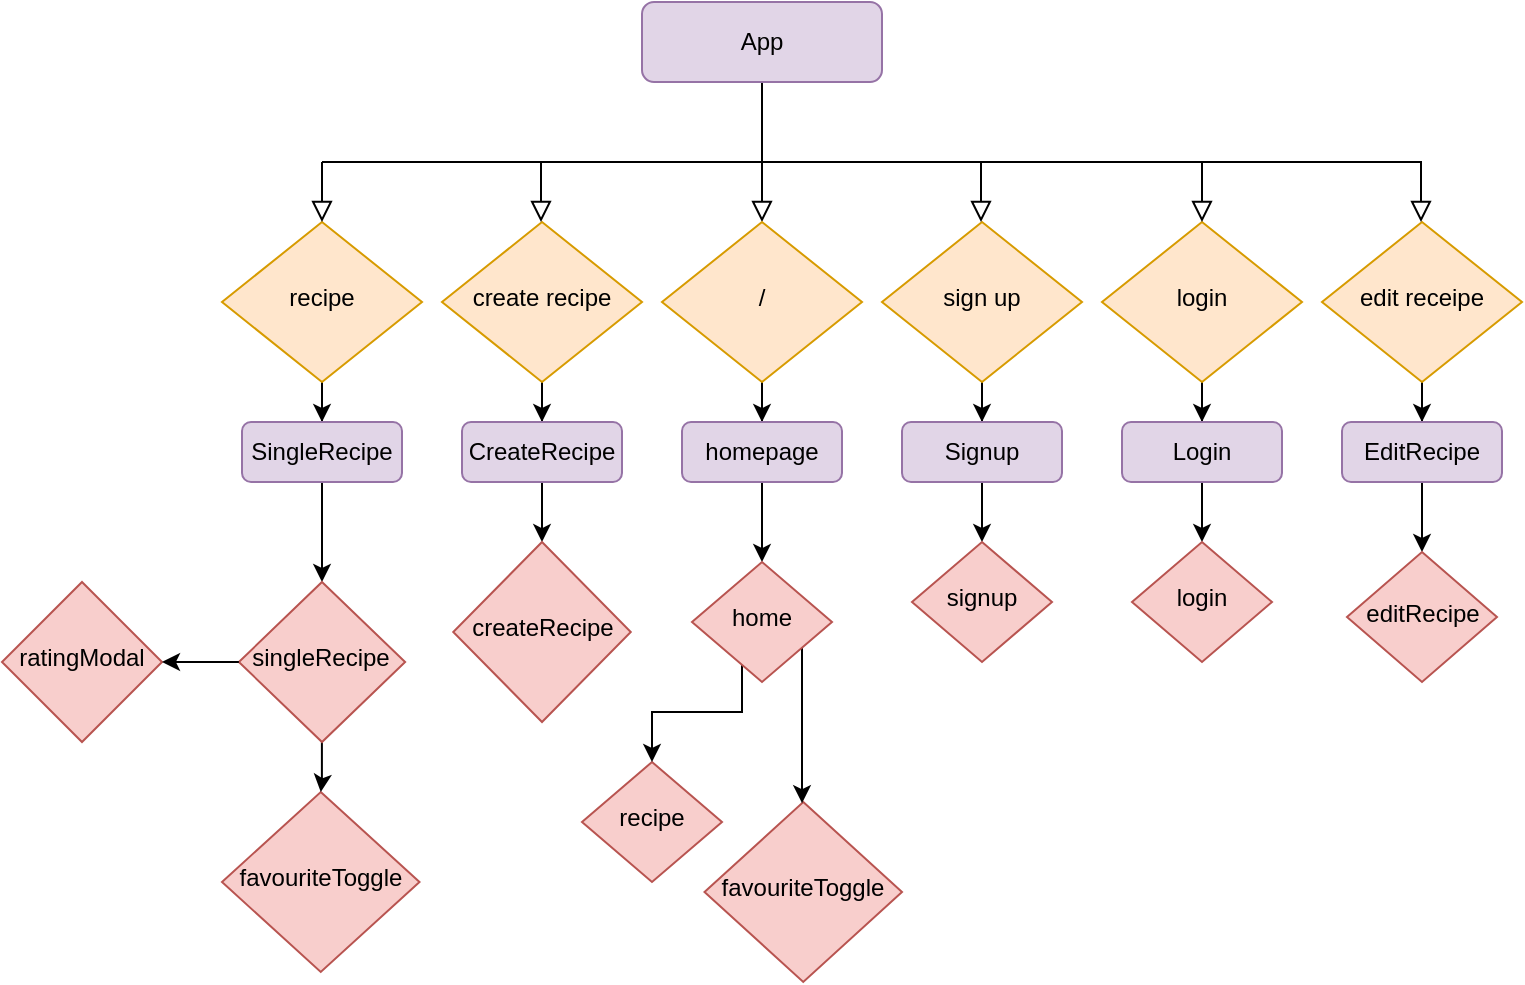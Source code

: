 <mxfile version="20.4.0" type="github">
  <diagram id="C5RBs43oDa-KdzZeNtuy" name="Page-1">
    <mxGraphModel dx="1845" dy="688" grid="1" gridSize="10" guides="1" tooltips="1" connect="1" arrows="1" fold="1" page="1" pageScale="1" pageWidth="827" pageHeight="1169" math="0" shadow="0">
      <root>
        <mxCell id="WIyWlLk6GJQsqaUBKTNV-0" />
        <mxCell id="WIyWlLk6GJQsqaUBKTNV-1" parent="WIyWlLk6GJQsqaUBKTNV-0" />
        <mxCell id="WIyWlLk6GJQsqaUBKTNV-2" value="" style="rounded=0;html=1;jettySize=auto;orthogonalLoop=1;fontSize=11;endArrow=block;endFill=0;endSize=8;strokeWidth=1;shadow=0;labelBackgroundColor=none;edgeStyle=orthogonalEdgeStyle;entryX=0.5;entryY=0;entryDx=0;entryDy=0;" parent="WIyWlLk6GJQsqaUBKTNV-1" source="WIyWlLk6GJQsqaUBKTNV-3" target="WIyWlLk6GJQsqaUBKTNV-6" edge="1">
          <mxGeometry relative="1" as="geometry" />
        </mxCell>
        <mxCell id="WIyWlLk6GJQsqaUBKTNV-3" value="App" style="rounded=1;whiteSpace=wrap;html=1;fontSize=12;glass=0;strokeWidth=1;shadow=0;fillColor=#e1d5e7;strokeColor=#9673a6;" parent="WIyWlLk6GJQsqaUBKTNV-1" vertex="1">
          <mxGeometry x="160" y="80" width="120" height="40" as="geometry" />
        </mxCell>
        <mxCell id="-YvK7WObfdjW18Db9y_9-28" value="" style="edgeStyle=orthogonalEdgeStyle;rounded=0;orthogonalLoop=1;jettySize=auto;html=1;" edge="1" parent="WIyWlLk6GJQsqaUBKTNV-1" source="WIyWlLk6GJQsqaUBKTNV-6" target="-YvK7WObfdjW18Db9y_9-18">
          <mxGeometry relative="1" as="geometry" />
        </mxCell>
        <mxCell id="WIyWlLk6GJQsqaUBKTNV-6" value="/" style="rhombus;whiteSpace=wrap;html=1;shadow=0;fontFamily=Helvetica;fontSize=12;align=center;strokeWidth=1;spacing=6;spacingTop=-4;fillColor=#ffe6cc;strokeColor=#d79b00;" parent="WIyWlLk6GJQsqaUBKTNV-1" vertex="1">
          <mxGeometry x="170" y="190" width="100" height="80" as="geometry" />
        </mxCell>
        <mxCell id="-YvK7WObfdjW18Db9y_9-29" value="" style="edgeStyle=orthogonalEdgeStyle;rounded=0;orthogonalLoop=1;jettySize=auto;html=1;" edge="1" parent="WIyWlLk6GJQsqaUBKTNV-1" source="-YvK7WObfdjW18Db9y_9-0" target="-YvK7WObfdjW18Db9y_9-20">
          <mxGeometry relative="1" as="geometry" />
        </mxCell>
        <mxCell id="-YvK7WObfdjW18Db9y_9-0" value="sign up" style="rhombus;whiteSpace=wrap;html=1;shadow=0;fontFamily=Helvetica;fontSize=12;align=center;strokeWidth=1;spacing=6;spacingTop=-4;fillColor=#ffe6cc;strokeColor=#d79b00;" vertex="1" parent="WIyWlLk6GJQsqaUBKTNV-1">
          <mxGeometry x="280" y="190" width="100" height="80" as="geometry" />
        </mxCell>
        <mxCell id="-YvK7WObfdjW18Db9y_9-30" value="" style="edgeStyle=orthogonalEdgeStyle;rounded=0;orthogonalLoop=1;jettySize=auto;html=1;" edge="1" parent="WIyWlLk6GJQsqaUBKTNV-1" source="-YvK7WObfdjW18Db9y_9-1" target="-YvK7WObfdjW18Db9y_9-21">
          <mxGeometry relative="1" as="geometry" />
        </mxCell>
        <mxCell id="-YvK7WObfdjW18Db9y_9-1" value="login" style="rhombus;whiteSpace=wrap;html=1;shadow=0;fontFamily=Helvetica;fontSize=12;align=center;strokeWidth=1;spacing=6;spacingTop=-4;fillColor=#ffe6cc;strokeColor=#d79b00;" vertex="1" parent="WIyWlLk6GJQsqaUBKTNV-1">
          <mxGeometry x="390" y="190" width="100" height="80" as="geometry" />
        </mxCell>
        <mxCell id="-YvK7WObfdjW18Db9y_9-27" value="" style="edgeStyle=orthogonalEdgeStyle;rounded=0;orthogonalLoop=1;jettySize=auto;html=1;" edge="1" parent="WIyWlLk6GJQsqaUBKTNV-1" source="-YvK7WObfdjW18Db9y_9-2" target="-YvK7WObfdjW18Db9y_9-19">
          <mxGeometry relative="1" as="geometry" />
        </mxCell>
        <mxCell id="-YvK7WObfdjW18Db9y_9-2" value="create recipe" style="rhombus;whiteSpace=wrap;html=1;shadow=0;fontFamily=Helvetica;fontSize=12;align=center;strokeWidth=1;spacing=6;spacingTop=-4;fillColor=#ffe6cc;strokeColor=#d79b00;" vertex="1" parent="WIyWlLk6GJQsqaUBKTNV-1">
          <mxGeometry x="60" y="190" width="100" height="80" as="geometry" />
        </mxCell>
        <mxCell id="-YvK7WObfdjW18Db9y_9-31" value="" style="edgeStyle=orthogonalEdgeStyle;rounded=0;orthogonalLoop=1;jettySize=auto;html=1;" edge="1" parent="WIyWlLk6GJQsqaUBKTNV-1" source="-YvK7WObfdjW18Db9y_9-3" target="-YvK7WObfdjW18Db9y_9-22">
          <mxGeometry relative="1" as="geometry" />
        </mxCell>
        <mxCell id="-YvK7WObfdjW18Db9y_9-3" value="edit receipe" style="rhombus;whiteSpace=wrap;html=1;shadow=0;fontFamily=Helvetica;fontSize=12;align=center;strokeWidth=1;spacing=6;spacingTop=-4;fillColor=#ffe6cc;strokeColor=#d79b00;" vertex="1" parent="WIyWlLk6GJQsqaUBKTNV-1">
          <mxGeometry x="500" y="190" width="100" height="80" as="geometry" />
        </mxCell>
        <mxCell id="-YvK7WObfdjW18Db9y_9-23" value="" style="edgeStyle=orthogonalEdgeStyle;rounded=0;orthogonalLoop=1;jettySize=auto;html=1;" edge="1" parent="WIyWlLk6GJQsqaUBKTNV-1" source="-YvK7WObfdjW18Db9y_9-4" target="-YvK7WObfdjW18Db9y_9-17">
          <mxGeometry relative="1" as="geometry" />
        </mxCell>
        <mxCell id="-YvK7WObfdjW18Db9y_9-4" value="recipe" style="rhombus;whiteSpace=wrap;html=1;shadow=0;fontFamily=Helvetica;fontSize=12;align=center;strokeWidth=1;spacing=6;spacingTop=-4;fillColor=#ffe6cc;strokeColor=#d79b00;" vertex="1" parent="WIyWlLk6GJQsqaUBKTNV-1">
          <mxGeometry x="-50" y="190" width="100" height="80" as="geometry" />
        </mxCell>
        <mxCell id="-YvK7WObfdjW18Db9y_9-9" value="" style="endArrow=none;html=1;rounded=0;" edge="1" parent="WIyWlLk6GJQsqaUBKTNV-1">
          <mxGeometry width="50" height="50" relative="1" as="geometry">
            <mxPoint y="160" as="sourcePoint" />
            <mxPoint x="550" y="160" as="targetPoint" />
          </mxGeometry>
        </mxCell>
        <mxCell id="-YvK7WObfdjW18Db9y_9-12" value="" style="rounded=0;html=1;jettySize=auto;orthogonalLoop=1;fontSize=11;endArrow=block;endFill=0;endSize=8;strokeWidth=1;shadow=0;labelBackgroundColor=none;edgeStyle=orthogonalEdgeStyle;entryX=0.5;entryY=0;entryDx=0;entryDy=0;" edge="1" parent="WIyWlLk6GJQsqaUBKTNV-1">
          <mxGeometry relative="1" as="geometry">
            <mxPoint y="160" as="sourcePoint" />
            <mxPoint y="190" as="targetPoint" />
          </mxGeometry>
        </mxCell>
        <mxCell id="-YvK7WObfdjW18Db9y_9-13" value="" style="rounded=0;html=1;jettySize=auto;orthogonalLoop=1;fontSize=11;endArrow=block;endFill=0;endSize=8;strokeWidth=1;shadow=0;labelBackgroundColor=none;edgeStyle=orthogonalEdgeStyle;entryX=0.5;entryY=0;entryDx=0;entryDy=0;" edge="1" parent="WIyWlLk6GJQsqaUBKTNV-1">
          <mxGeometry relative="1" as="geometry">
            <mxPoint x="109.5" y="160" as="sourcePoint" />
            <mxPoint x="109.5" y="190" as="targetPoint" />
          </mxGeometry>
        </mxCell>
        <mxCell id="-YvK7WObfdjW18Db9y_9-14" value="" style="rounded=0;html=1;jettySize=auto;orthogonalLoop=1;fontSize=11;endArrow=block;endFill=0;endSize=8;strokeWidth=1;shadow=0;labelBackgroundColor=none;edgeStyle=orthogonalEdgeStyle;entryX=0.5;entryY=0;entryDx=0;entryDy=0;" edge="1" parent="WIyWlLk6GJQsqaUBKTNV-1">
          <mxGeometry relative="1" as="geometry">
            <mxPoint x="329.5" y="160" as="sourcePoint" />
            <mxPoint x="329.5" y="190" as="targetPoint" />
          </mxGeometry>
        </mxCell>
        <mxCell id="-YvK7WObfdjW18Db9y_9-15" value="" style="rounded=0;html=1;jettySize=auto;orthogonalLoop=1;fontSize=11;endArrow=block;endFill=0;endSize=8;strokeWidth=1;shadow=0;labelBackgroundColor=none;edgeStyle=orthogonalEdgeStyle;entryX=0.5;entryY=0;entryDx=0;entryDy=0;" edge="1" parent="WIyWlLk6GJQsqaUBKTNV-1">
          <mxGeometry relative="1" as="geometry">
            <mxPoint x="440" y="160" as="sourcePoint" />
            <mxPoint x="440" y="190" as="targetPoint" />
          </mxGeometry>
        </mxCell>
        <mxCell id="-YvK7WObfdjW18Db9y_9-16" value="" style="rounded=0;html=1;jettySize=auto;orthogonalLoop=1;fontSize=11;endArrow=block;endFill=0;endSize=8;strokeWidth=1;shadow=0;labelBackgroundColor=none;edgeStyle=orthogonalEdgeStyle;entryX=0.5;entryY=0;entryDx=0;entryDy=0;" edge="1" parent="WIyWlLk6GJQsqaUBKTNV-1">
          <mxGeometry relative="1" as="geometry">
            <mxPoint x="549.5" y="160" as="sourcePoint" />
            <mxPoint x="549.5" y="190" as="targetPoint" />
          </mxGeometry>
        </mxCell>
        <mxCell id="-YvK7WObfdjW18Db9y_9-54" value="" style="edgeStyle=orthogonalEdgeStyle;rounded=0;orthogonalLoop=1;jettySize=auto;html=1;" edge="1" parent="WIyWlLk6GJQsqaUBKTNV-1" source="-YvK7WObfdjW18Db9y_9-17" target="-YvK7WObfdjW18Db9y_9-53">
          <mxGeometry relative="1" as="geometry">
            <Array as="points">
              <mxPoint y="340" />
              <mxPoint y="340" />
            </Array>
          </mxGeometry>
        </mxCell>
        <mxCell id="-YvK7WObfdjW18Db9y_9-17" value="SingleRecipe" style="rounded=1;whiteSpace=wrap;html=1;fontSize=12;glass=0;strokeWidth=1;shadow=0;fillColor=#e1d5e7;strokeColor=#9673a6;" vertex="1" parent="WIyWlLk6GJQsqaUBKTNV-1">
          <mxGeometry x="-40" y="290" width="80" height="30" as="geometry" />
        </mxCell>
        <mxCell id="-YvK7WObfdjW18Db9y_9-67" value="" style="edgeStyle=orthogonalEdgeStyle;rounded=0;orthogonalLoop=1;jettySize=auto;html=1;" edge="1" parent="WIyWlLk6GJQsqaUBKTNV-1" source="-YvK7WObfdjW18Db9y_9-18" target="-YvK7WObfdjW18Db9y_9-57">
          <mxGeometry relative="1" as="geometry" />
        </mxCell>
        <mxCell id="-YvK7WObfdjW18Db9y_9-18" value="homepage" style="rounded=1;whiteSpace=wrap;html=1;fontSize=12;glass=0;strokeWidth=1;shadow=0;fillColor=#e1d5e7;strokeColor=#9673a6;" vertex="1" parent="WIyWlLk6GJQsqaUBKTNV-1">
          <mxGeometry x="180" y="290" width="80" height="30" as="geometry" />
        </mxCell>
        <mxCell id="-YvK7WObfdjW18Db9y_9-44" value="" style="edgeStyle=orthogonalEdgeStyle;rounded=0;orthogonalLoop=1;jettySize=auto;html=1;" edge="1" parent="WIyWlLk6GJQsqaUBKTNV-1" source="-YvK7WObfdjW18Db9y_9-19" target="-YvK7WObfdjW18Db9y_9-43">
          <mxGeometry relative="1" as="geometry" />
        </mxCell>
        <mxCell id="-YvK7WObfdjW18Db9y_9-19" value="CreateRecipe" style="rounded=1;whiteSpace=wrap;html=1;fontSize=12;glass=0;strokeWidth=1;shadow=0;fillColor=#e1d5e7;strokeColor=#9673a6;" vertex="1" parent="WIyWlLk6GJQsqaUBKTNV-1">
          <mxGeometry x="70" y="290" width="80" height="30" as="geometry" />
        </mxCell>
        <mxCell id="-YvK7WObfdjW18Db9y_9-46" value="" style="edgeStyle=orthogonalEdgeStyle;rounded=0;orthogonalLoop=1;jettySize=auto;html=1;" edge="1" parent="WIyWlLk6GJQsqaUBKTNV-1" source="-YvK7WObfdjW18Db9y_9-20" target="-YvK7WObfdjW18Db9y_9-45">
          <mxGeometry relative="1" as="geometry" />
        </mxCell>
        <mxCell id="-YvK7WObfdjW18Db9y_9-20" value="Signup" style="rounded=1;whiteSpace=wrap;html=1;fontSize=12;glass=0;strokeWidth=1;shadow=0;fillColor=#e1d5e7;strokeColor=#9673a6;" vertex="1" parent="WIyWlLk6GJQsqaUBKTNV-1">
          <mxGeometry x="290" y="290" width="80" height="30" as="geometry" />
        </mxCell>
        <mxCell id="-YvK7WObfdjW18Db9y_9-48" value="" style="edgeStyle=orthogonalEdgeStyle;rounded=0;orthogonalLoop=1;jettySize=auto;html=1;" edge="1" parent="WIyWlLk6GJQsqaUBKTNV-1" source="-YvK7WObfdjW18Db9y_9-21" target="-YvK7WObfdjW18Db9y_9-47">
          <mxGeometry relative="1" as="geometry" />
        </mxCell>
        <mxCell id="-YvK7WObfdjW18Db9y_9-21" value="Login" style="rounded=1;whiteSpace=wrap;html=1;fontSize=12;glass=0;strokeWidth=1;shadow=0;fillColor=#e1d5e7;strokeColor=#9673a6;" vertex="1" parent="WIyWlLk6GJQsqaUBKTNV-1">
          <mxGeometry x="400" y="290" width="80" height="30" as="geometry" />
        </mxCell>
        <mxCell id="-YvK7WObfdjW18Db9y_9-50" value="" style="edgeStyle=orthogonalEdgeStyle;rounded=0;orthogonalLoop=1;jettySize=auto;html=1;" edge="1" parent="WIyWlLk6GJQsqaUBKTNV-1" source="-YvK7WObfdjW18Db9y_9-22" target="-YvK7WObfdjW18Db9y_9-49">
          <mxGeometry relative="1" as="geometry" />
        </mxCell>
        <mxCell id="-YvK7WObfdjW18Db9y_9-22" value="EditRecipe" style="rounded=1;whiteSpace=wrap;html=1;fontSize=12;glass=0;strokeWidth=1;shadow=0;fillColor=#e1d5e7;strokeColor=#9673a6;" vertex="1" parent="WIyWlLk6GJQsqaUBKTNV-1">
          <mxGeometry x="510" y="290" width="80" height="30" as="geometry" />
        </mxCell>
        <mxCell id="-YvK7WObfdjW18Db9y_9-32" value="recipe" style="rhombus;whiteSpace=wrap;html=1;shadow=0;fontFamily=Helvetica;fontSize=12;align=center;strokeWidth=1;spacing=6;spacingTop=-4;fillColor=#f8cecc;strokeColor=#b85450;" vertex="1" parent="WIyWlLk6GJQsqaUBKTNV-1">
          <mxGeometry x="130" y="460" width="70" height="60" as="geometry" />
        </mxCell>
        <mxCell id="-YvK7WObfdjW18Db9y_9-36" value="favouriteToggle" style="rhombus;whiteSpace=wrap;html=1;shadow=0;fontFamily=Helvetica;fontSize=12;align=center;strokeWidth=1;spacing=6;spacingTop=-4;fillColor=#f8cecc;strokeColor=#b85450;" vertex="1" parent="WIyWlLk6GJQsqaUBKTNV-1">
          <mxGeometry x="191.25" y="480" width="98.75" height="90" as="geometry" />
        </mxCell>
        <mxCell id="-YvK7WObfdjW18Db9y_9-38" value="favouriteToggle" style="rhombus;whiteSpace=wrap;html=1;shadow=0;fontFamily=Helvetica;fontSize=12;align=center;strokeWidth=1;spacing=6;spacingTop=-4;fillColor=#f8cecc;strokeColor=#b85450;" vertex="1" parent="WIyWlLk6GJQsqaUBKTNV-1">
          <mxGeometry x="-50" y="475" width="98.75" height="90" as="geometry" />
        </mxCell>
        <mxCell id="-YvK7WObfdjW18Db9y_9-41" value="ratingModal" style="rhombus;whiteSpace=wrap;html=1;shadow=0;fontFamily=Helvetica;fontSize=12;align=center;strokeWidth=1;spacing=6;spacingTop=-4;fillColor=#f8cecc;strokeColor=#b85450;" vertex="1" parent="WIyWlLk6GJQsqaUBKTNV-1">
          <mxGeometry x="-160" y="370" width="80" height="80" as="geometry" />
        </mxCell>
        <mxCell id="-YvK7WObfdjW18Db9y_9-43" value="createRecipe" style="rhombus;whiteSpace=wrap;html=1;shadow=0;fontFamily=Helvetica;fontSize=12;align=center;strokeWidth=1;spacing=6;spacingTop=-4;fillColor=#f8cecc;strokeColor=#b85450;" vertex="1" parent="WIyWlLk6GJQsqaUBKTNV-1">
          <mxGeometry x="65.63" y="350" width="88.75" height="90" as="geometry" />
        </mxCell>
        <mxCell id="-YvK7WObfdjW18Db9y_9-45" value="signup" style="rhombus;whiteSpace=wrap;html=1;shadow=0;fontFamily=Helvetica;fontSize=12;align=center;strokeWidth=1;spacing=6;spacingTop=-4;fillColor=#f8cecc;strokeColor=#b85450;" vertex="1" parent="WIyWlLk6GJQsqaUBKTNV-1">
          <mxGeometry x="295" y="350" width="70" height="60" as="geometry" />
        </mxCell>
        <mxCell id="-YvK7WObfdjW18Db9y_9-47" value="login" style="rhombus;whiteSpace=wrap;html=1;shadow=0;fontFamily=Helvetica;fontSize=12;align=center;strokeWidth=1;spacing=6;spacingTop=-4;fillColor=#f8cecc;strokeColor=#b85450;" vertex="1" parent="WIyWlLk6GJQsqaUBKTNV-1">
          <mxGeometry x="405" y="350" width="70" height="60" as="geometry" />
        </mxCell>
        <mxCell id="-YvK7WObfdjW18Db9y_9-49" value="editRecipe" style="rhombus;whiteSpace=wrap;html=1;shadow=0;fontFamily=Helvetica;fontSize=12;align=center;strokeWidth=1;spacing=6;spacingTop=-4;fillColor=#f8cecc;strokeColor=#b85450;" vertex="1" parent="WIyWlLk6GJQsqaUBKTNV-1">
          <mxGeometry x="512.5" y="355" width="75" height="65" as="geometry" />
        </mxCell>
        <mxCell id="-YvK7WObfdjW18Db9y_9-55" value="" style="edgeStyle=orthogonalEdgeStyle;rounded=0;orthogonalLoop=1;jettySize=auto;html=1;" edge="1" parent="WIyWlLk6GJQsqaUBKTNV-1" source="-YvK7WObfdjW18Db9y_9-53" target="-YvK7WObfdjW18Db9y_9-38">
          <mxGeometry relative="1" as="geometry" />
        </mxCell>
        <mxCell id="-YvK7WObfdjW18Db9y_9-53" value="singleRecipe" style="rhombus;whiteSpace=wrap;html=1;shadow=0;fontFamily=Helvetica;fontSize=12;align=center;strokeWidth=1;spacing=6;spacingTop=-4;fillColor=#f8cecc;strokeColor=#b85450;" vertex="1" parent="WIyWlLk6GJQsqaUBKTNV-1">
          <mxGeometry x="-41.56" y="370" width="83.12" height="80" as="geometry" />
        </mxCell>
        <mxCell id="-YvK7WObfdjW18Db9y_9-63" value="" style="edgeStyle=orthogonalEdgeStyle;rounded=0;orthogonalLoop=1;jettySize=auto;html=1;" edge="1" parent="WIyWlLk6GJQsqaUBKTNV-1" source="-YvK7WObfdjW18Db9y_9-57" target="-YvK7WObfdjW18Db9y_9-32">
          <mxGeometry relative="1" as="geometry">
            <Array as="points">
              <mxPoint x="210" y="435" />
              <mxPoint x="165" y="435" />
            </Array>
          </mxGeometry>
        </mxCell>
        <mxCell id="-YvK7WObfdjW18Db9y_9-65" value="" style="edgeStyle=orthogonalEdgeStyle;rounded=0;orthogonalLoop=1;jettySize=auto;html=1;" edge="1" parent="WIyWlLk6GJQsqaUBKTNV-1" source="-YvK7WObfdjW18Db9y_9-57" target="-YvK7WObfdjW18Db9y_9-36">
          <mxGeometry relative="1" as="geometry">
            <Array as="points">
              <mxPoint x="240" y="450" />
              <mxPoint x="240" y="450" />
            </Array>
          </mxGeometry>
        </mxCell>
        <mxCell id="-YvK7WObfdjW18Db9y_9-57" value="home" style="rhombus;whiteSpace=wrap;html=1;shadow=0;fontFamily=Helvetica;fontSize=12;align=center;strokeWidth=1;spacing=6;spacingTop=-4;fillColor=#f8cecc;strokeColor=#b85450;" vertex="1" parent="WIyWlLk6GJQsqaUBKTNV-1">
          <mxGeometry x="185" y="360" width="70" height="60" as="geometry" />
        </mxCell>
        <mxCell id="-YvK7WObfdjW18Db9y_9-59" value="" style="edgeStyle=orthogonalEdgeStyle;rounded=0;orthogonalLoop=1;jettySize=auto;html=1;" edge="1" parent="WIyWlLk6GJQsqaUBKTNV-1">
          <mxGeometry relative="1" as="geometry">
            <mxPoint x="-41.56" y="410" as="sourcePoint" />
            <mxPoint x="-80" y="410" as="targetPoint" />
          </mxGeometry>
        </mxCell>
      </root>
    </mxGraphModel>
  </diagram>
</mxfile>

